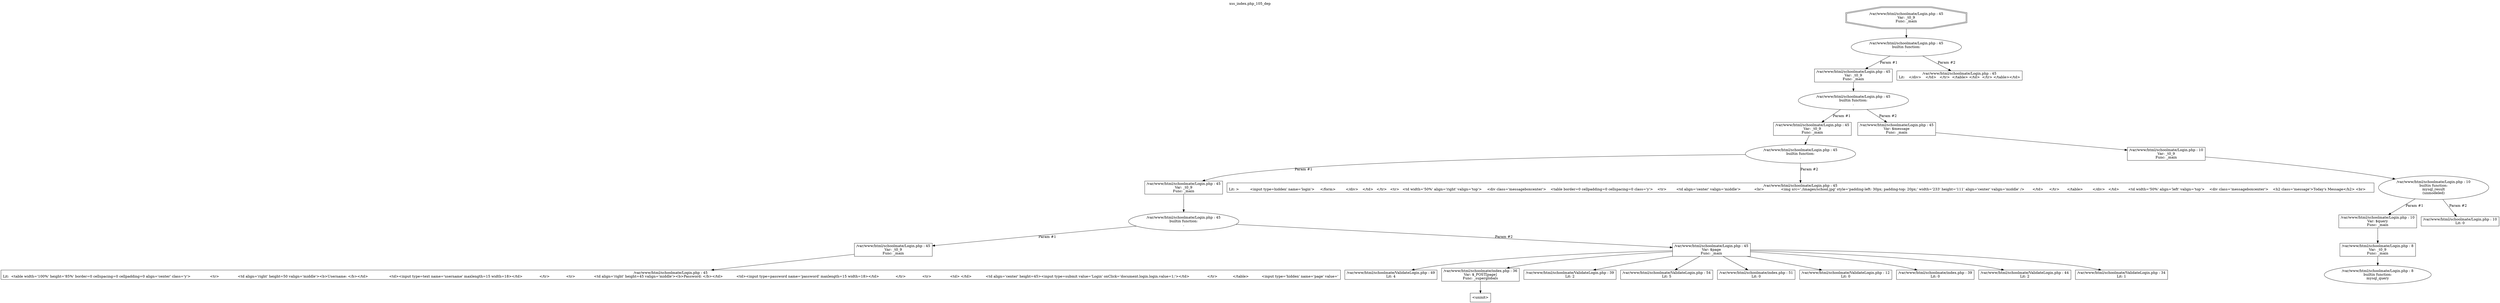 digraph cfg {
  label="xss_index.php_105_dep";
  labelloc=t;
  n1 [shape=doubleoctagon, label="/var/www/html/schoolmate/Login.php : 45\nVar: _t0_9\nFunc: _main\n"];
  n2 [shape=ellipse, label="/var/www/html/schoolmate/Login.php : 45\nbuiltin function:\n.\n"];
  n3 [shape=box, label="/var/www/html/schoolmate/Login.php : 45\nVar: _t0_9\nFunc: _main\n"];
  n4 [shape=ellipse, label="/var/www/html/schoolmate/Login.php : 45\nbuiltin function:\n.\n"];
  n5 [shape=box, label="/var/www/html/schoolmate/Login.php : 45\nVar: _t0_9\nFunc: _main\n"];
  n6 [shape=ellipse, label="/var/www/html/schoolmate/Login.php : 45\nbuiltin function:\n.\n"];
  n7 [shape=box, label="/var/www/html/schoolmate/Login.php : 45\nVar: _t0_9\nFunc: _main\n"];
  n8 [shape=ellipse, label="/var/www/html/schoolmate/Login.php : 45\nbuiltin function:\n.\n"];
  n9 [shape=box, label="/var/www/html/schoolmate/Login.php : 45\nVar: _t0_9\nFunc: _main\n"];
  n10 [shape=box, label="/var/www/html/schoolmate/Login.php : 45\nLit:  <table width='100%' height='85%' border=0 cellspacing=0 cellpadding=0 align='center' class='y'>		  <tr>		   <td align='right' height=50 valign='middle'><b>Username:&nbsp;</b></td>		   <td><input type=text name='username' maxlength=15 width=18></td>		  </tr>		  <tr>		   <td align='right' height=45 valign='middle'><b>Password:&nbsp;</b></td>		   <td><input type=password name='password' maxlength=15 width=18></td>		  </tr>		  <tr>		   <td>&nbsp;</td>		   <td align='center' height=45><input type=submit value='Login' onClick='document.login.login.value=1;'></td>		  </tr>		 </table>	   <input type='hidden' name='page' value='\n"];
  n11 [shape=box, label="/var/www/html/schoolmate/Login.php : 45\nVar: $page\nFunc: _main\n"];
  n12 [shape=box, label="/var/www/html/schoolmate/ValidateLogin.php : 49\nLit: 4\n"];
  n13 [shape=box, label="/var/www/html/schoolmate/index.php : 36\nVar: $_POST[page]\nFunc: _superglobals\n"];
  n14 [shape=box, label="<uninit>"];
  n15 [shape=box, label="/var/www/html/schoolmate/ValidateLogin.php : 39\nLit: 2\n"];
  n16 [shape=box, label="/var/www/html/schoolmate/ValidateLogin.php : 54\nLit: 5\n"];
  n17 [shape=box, label="/var/www/html/schoolmate/index.php : 51\nLit: 0\n"];
  n18 [shape=box, label="/var/www/html/schoolmate/ValidateLogin.php : 12\nLit: 0\n"];
  n19 [shape=box, label="/var/www/html/schoolmate/index.php : 39\nLit: 0\n"];
  n20 [shape=box, label="/var/www/html/schoolmate/ValidateLogin.php : 44\nLit: 2\n"];
  n21 [shape=box, label="/var/www/html/schoolmate/ValidateLogin.php : 34\nLit: 1\n"];
  n22 [shape=box, label="/var/www/html/schoolmate/Login.php : 45\nLit: >	   <input type=hidden' name='login'>	  </form>	 </div>	</td>   </tr>   <tr>   <td width='50%' align='right' valign='top'>	<div class='messageboxcenter'>	 <table border=0 cellpadding=0 cellspacing=0 class='y'>	 <tr>	  <td align='center' valign='middle'>		<br>		<img src='./images/school.jpg' style='padding-left: 30px; padding-top: 20px;' width='233' height='111' align='center' valign='middle' />	  </td>	 </tr>	 </table>	</div>   </td>	<td width='50%' align='left' valign='top'>	 <div class='messageboxcenter'>	  <h2 class='message'>Today's Message</h2> <br>	   \n"];
  n23 [shape=box, label="/var/www/html/schoolmate/Login.php : 45\nVar: $message\nFunc: _main\n"];
  n24 [shape=box, label="/var/www/html/schoolmate/Login.php : 10\nVar: _t0_9\nFunc: _main\n"];
  n25 [shape=ellipse, label="/var/www/html/schoolmate/Login.php : 10\nbuiltin function:\nmysql_result\n(unmodeled)\n"];
  n26 [shape=box, label="/var/www/html/schoolmate/Login.php : 10\nVar: $query\nFunc: _main\n"];
  n27 [shape=box, label="/var/www/html/schoolmate/Login.php : 8\nVar: _t0_9\nFunc: _main\n"];
  n28 [shape=ellipse, label="/var/www/html/schoolmate/Login.php : 8\nbuiltin function:\nmysql_query\n"];
  n29 [shape=box, label="/var/www/html/schoolmate/Login.php : 10\nLit: 0\n"];
  n30 [shape=box, label="/var/www/html/schoolmate/Login.php : 45\nLit: 	 </div>	</td>   </tr>  </table> </td>  </tr> </table></td>\n"];
  n1 -> n2;
  n3 -> n4;
  n5 -> n6;
  n7 -> n8;
  n9 -> n10;
  n8 -> n9[label="Param #1"];
  n8 -> n11[label="Param #2"];
  n11 -> n12;
  n11 -> n13;
  n11 -> n15;
  n11 -> n16;
  n11 -> n17;
  n11 -> n18;
  n11 -> n19;
  n11 -> n20;
  n11 -> n21;
  n13 -> n14;
  n6 -> n7[label="Param #1"];
  n6 -> n22[label="Param #2"];
  n4 -> n5[label="Param #1"];
  n4 -> n23[label="Param #2"];
  n24 -> n25;
  n27 -> n28;
  n26 -> n27;
  n25 -> n26[label="Param #1"];
  n25 -> n29[label="Param #2"];
  n23 -> n24;
  n2 -> n3[label="Param #1"];
  n2 -> n30[label="Param #2"];
}
